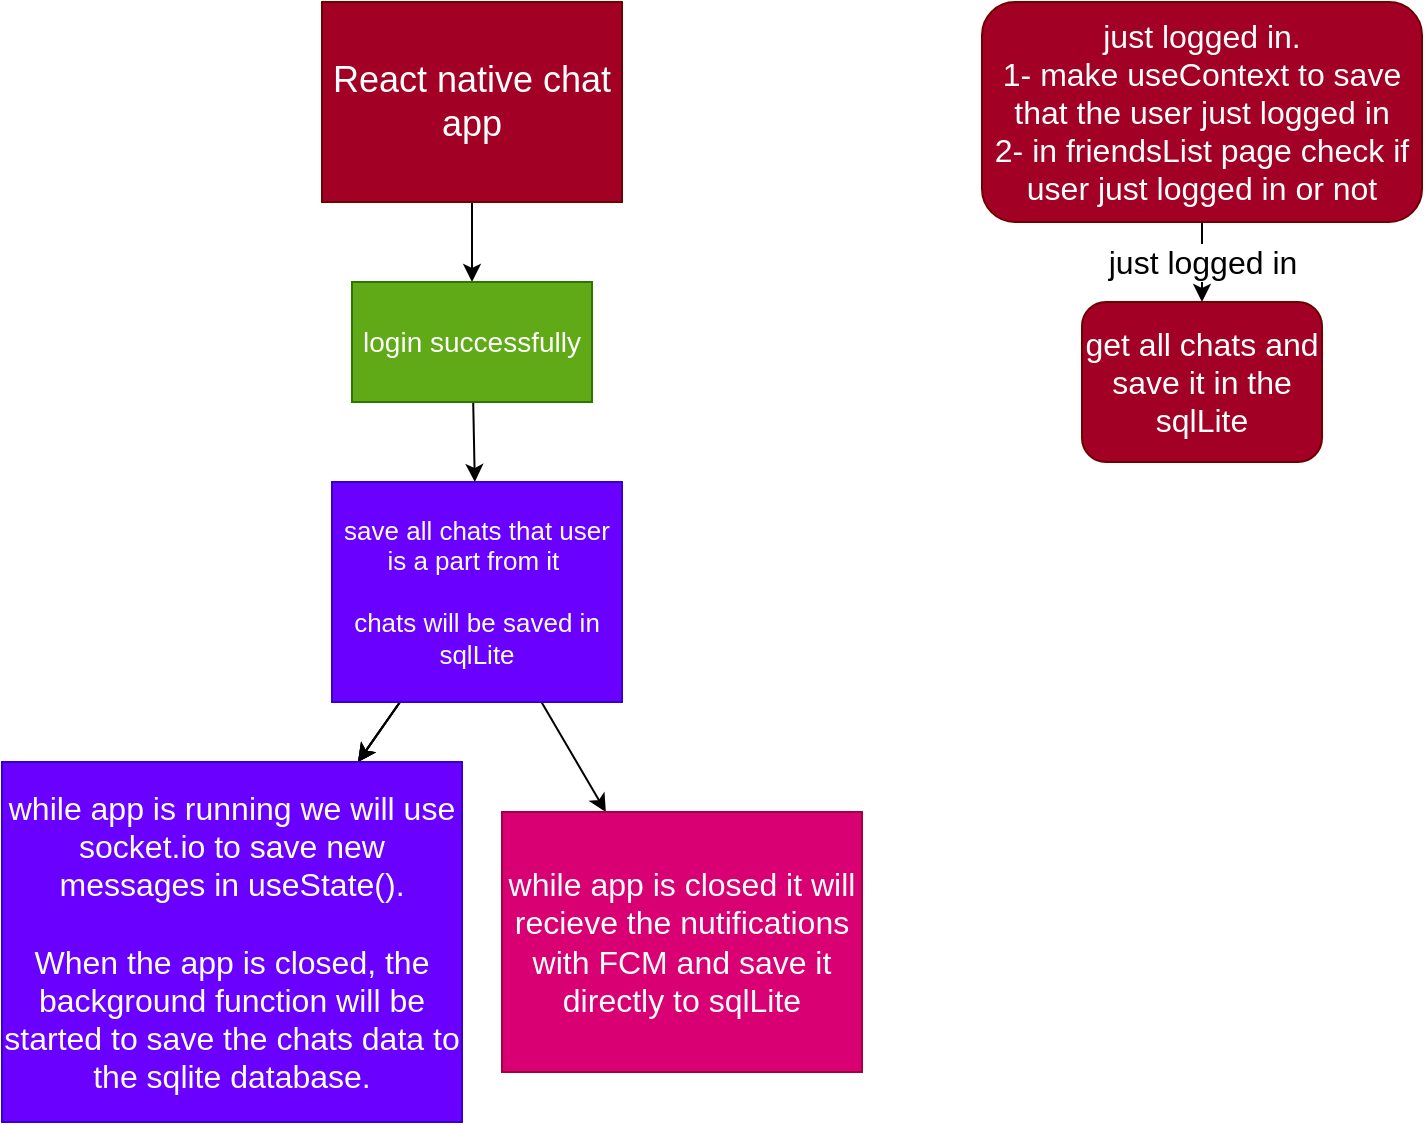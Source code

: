 <mxfile>
    <diagram id="tnp_V4-OZ2cuyXFkVn1_" name="Page-1">
        <mxGraphModel dx="1690" dy="497" grid="1" gridSize="10" guides="1" tooltips="1" connect="1" arrows="1" fold="1" page="1" pageScale="1" pageWidth="850" pageHeight="1100" math="0" shadow="0">
            <root>
                <mxCell id="0"/>
                <mxCell id="1" parent="0"/>
                <mxCell id="5" value="" style="edgeStyle=none;html=1;fontSize=18;" edge="1" parent="1" source="2" target="4">
                    <mxGeometry relative="1" as="geometry"/>
                </mxCell>
                <mxCell id="2" value="&lt;font style=&quot;font-size: 18px;&quot;&gt;React native chat app&lt;/font&gt;" style="rounded=0;whiteSpace=wrap;html=1;fillColor=#a20025;fontColor=#ffffff;strokeColor=#6F0000;" vertex="1" parent="1">
                    <mxGeometry x="40" width="150" height="100" as="geometry"/>
                </mxCell>
                <mxCell id="7" value="" style="edgeStyle=none;html=1;fontSize=14;" edge="1" parent="1" source="4" target="6">
                    <mxGeometry relative="1" as="geometry"/>
                </mxCell>
                <mxCell id="4" value="&lt;font style=&quot;font-size: 14px;&quot;&gt;login successfully&lt;/font&gt;" style="whiteSpace=wrap;html=1;fillColor=#60a917;strokeColor=#2D7600;fontColor=#ffffff;rounded=0;" vertex="1" parent="1">
                    <mxGeometry x="55" y="140" width="120" height="60" as="geometry"/>
                </mxCell>
                <mxCell id="9" value="" style="edgeStyle=none;html=1;fontSize=13;" edge="1" parent="1" source="6" target="8">
                    <mxGeometry relative="1" as="geometry"/>
                </mxCell>
                <mxCell id="13" value="" style="edgeStyle=none;html=1;fontSize=16;" edge="1" parent="1" source="6" target="8">
                    <mxGeometry relative="1" as="geometry"/>
                </mxCell>
                <mxCell id="14" value="" style="edgeStyle=none;html=1;fontSize=16;" edge="1" parent="1" source="6" target="8">
                    <mxGeometry relative="1" as="geometry"/>
                </mxCell>
                <mxCell id="16" value="" style="edgeStyle=none;html=1;fontSize=16;" edge="1" parent="1" source="6" target="15">
                    <mxGeometry relative="1" as="geometry"/>
                </mxCell>
                <mxCell id="6" value="&lt;font style=&quot;font-size: 13px;&quot;&gt;save all chats that user is a part from it&amp;nbsp;&lt;br&gt;&lt;br&gt;chats will be saved in sqlLite&lt;br&gt;&lt;/font&gt;" style="whiteSpace=wrap;html=1;fillColor=#6a00ff;strokeColor=#3700CC;fontColor=#ffffff;rounded=0;" vertex="1" parent="1">
                    <mxGeometry x="45" y="240" width="145" height="110" as="geometry"/>
                </mxCell>
                <mxCell id="8" value="&lt;font style=&quot;font-size: 16px;&quot;&gt;while app is running we will use socket.io to save new messages in useState().&lt;br&gt;&lt;br&gt;When the app is closed, the background function will be started to save the chats data to the sqlite database.&lt;br&gt;&lt;/font&gt;" style="whiteSpace=wrap;html=1;fillColor=#6a00ff;strokeColor=#3700CC;fontColor=#ffffff;rounded=0;glass=0;shadow=0;" vertex="1" parent="1">
                    <mxGeometry x="-120" y="380" width="230" height="180" as="geometry"/>
                </mxCell>
                <mxCell id="15" value="&lt;font style=&quot;font-size: 16px;&quot;&gt;while app is closed it will recieve the nutifications with&amp;nbsp;FCM and save it directly to sqlLite&lt;/font&gt;" style="whiteSpace=wrap;html=1;fillColor=#d80073;strokeColor=#A50040;fontColor=#ffffff;rounded=0;" vertex="1" parent="1">
                    <mxGeometry x="130" y="405" width="180" height="130" as="geometry"/>
                </mxCell>
                <mxCell id="20" value="just logged in" style="edgeStyle=none;html=1;fontSize=16;" edge="1" parent="1" source="17" target="19">
                    <mxGeometry relative="1" as="geometry"/>
                </mxCell>
                <mxCell id="17" value="just logged in.&lt;br&gt;1- make useContext to save that the user just logged in&lt;br&gt;&lt;div style=&quot;&quot;&gt;&lt;span style=&quot;background-color: initial;&quot;&gt;2- in friendsList page check if user just logged in or not&lt;/span&gt;&lt;/div&gt;" style="rounded=1;whiteSpace=wrap;html=1;shadow=0;glass=0;fontSize=16;fillColor=#a20025;fontColor=#ffffff;strokeColor=#6F0000;spacingLeft=0;spacingRight=0;align=center;" vertex="1" parent="1">
                    <mxGeometry x="370" width="220" height="110" as="geometry"/>
                </mxCell>
                <mxCell id="19" value="get all chats and save it in the sqlLite" style="whiteSpace=wrap;html=1;fontSize=16;fillColor=#a20025;strokeColor=#6F0000;fontColor=#ffffff;rounded=1;shadow=0;glass=0;spacingLeft=0;spacingRight=0;" vertex="1" parent="1">
                    <mxGeometry x="420" y="150" width="120" height="80" as="geometry"/>
                </mxCell>
            </root>
        </mxGraphModel>
    </diagram>
</mxfile>